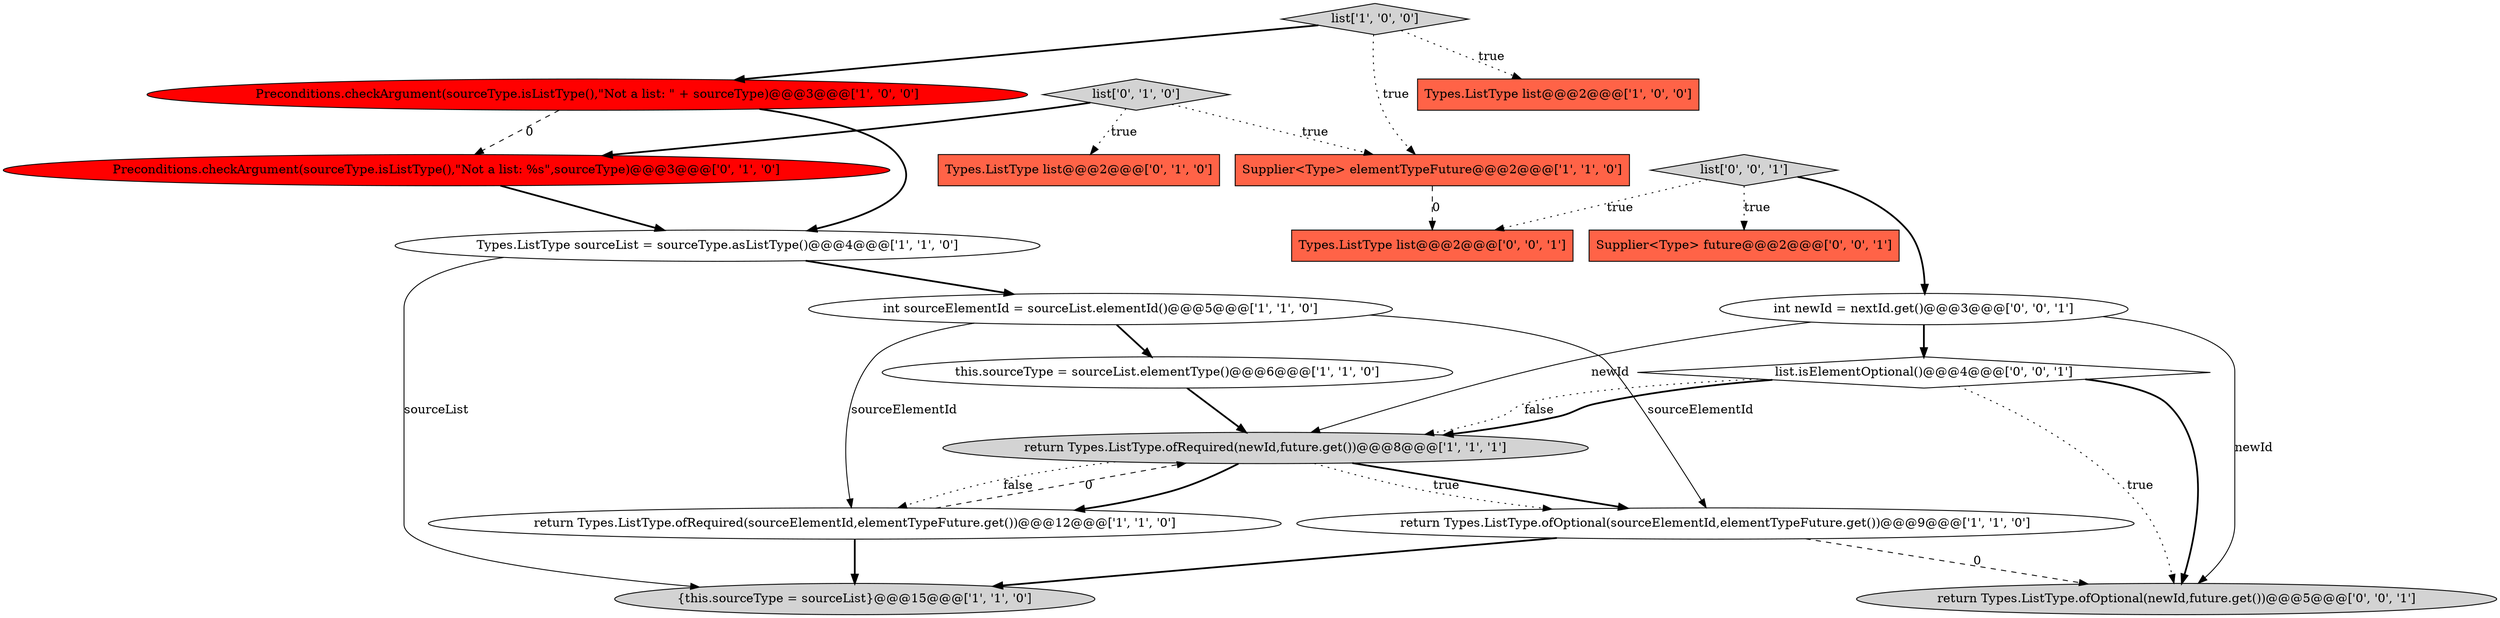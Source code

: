 digraph {
14 [style = filled, label = "list['0', '0', '1']", fillcolor = lightgray, shape = diamond image = "AAA0AAABBB3BBB"];
12 [style = filled, label = "list['0', '1', '0']", fillcolor = lightgray, shape = diamond image = "AAA0AAABBB2BBB"];
9 [style = filled, label = "{this.sourceType = sourceList}@@@15@@@['1', '1', '0']", fillcolor = lightgray, shape = ellipse image = "AAA0AAABBB1BBB"];
16 [style = filled, label = "list.isElementOptional()@@@4@@@['0', '0', '1']", fillcolor = white, shape = diamond image = "AAA0AAABBB3BBB"];
18 [style = filled, label = "int newId = nextId.get()@@@3@@@['0', '0', '1']", fillcolor = white, shape = ellipse image = "AAA0AAABBB3BBB"];
15 [style = filled, label = "return Types.ListType.ofOptional(newId,future.get())@@@5@@@['0', '0', '1']", fillcolor = lightgray, shape = ellipse image = "AAA0AAABBB3BBB"];
7 [style = filled, label = "list['1', '0', '0']", fillcolor = lightgray, shape = diamond image = "AAA0AAABBB1BBB"];
8 [style = filled, label = "return Types.ListType.ofRequired(sourceElementId,elementTypeFuture.get())@@@12@@@['1', '1', '0']", fillcolor = white, shape = ellipse image = "AAA0AAABBB1BBB"];
5 [style = filled, label = "return Types.ListType.ofRequired(newId,future.get())@@@8@@@['1', '1', '1']", fillcolor = lightgray, shape = ellipse image = "AAA0AAABBB1BBB"];
13 [style = filled, label = "Preconditions.checkArgument(sourceType.isListType(),\"Not a list: %s\",sourceType)@@@3@@@['0', '1', '0']", fillcolor = red, shape = ellipse image = "AAA1AAABBB2BBB"];
6 [style = filled, label = "Supplier<Type> elementTypeFuture@@@2@@@['1', '1', '0']", fillcolor = tomato, shape = box image = "AAA0AAABBB1BBB"];
11 [style = filled, label = "Types.ListType list@@@2@@@['0', '1', '0']", fillcolor = tomato, shape = box image = "AAA0AAABBB2BBB"];
10 [style = filled, label = "Types.ListType sourceList = sourceType.asListType()@@@4@@@['1', '1', '0']", fillcolor = white, shape = ellipse image = "AAA0AAABBB1BBB"];
0 [style = filled, label = "Preconditions.checkArgument(sourceType.isListType(),\"Not a list: \" + sourceType)@@@3@@@['1', '0', '0']", fillcolor = red, shape = ellipse image = "AAA1AAABBB1BBB"];
17 [style = filled, label = "Supplier<Type> future@@@2@@@['0', '0', '1']", fillcolor = tomato, shape = box image = "AAA0AAABBB3BBB"];
4 [style = filled, label = "Types.ListType list@@@2@@@['1', '0', '0']", fillcolor = tomato, shape = box image = "AAA0AAABBB1BBB"];
2 [style = filled, label = "return Types.ListType.ofOptional(sourceElementId,elementTypeFuture.get())@@@9@@@['1', '1', '0']", fillcolor = white, shape = ellipse image = "AAA0AAABBB1BBB"];
3 [style = filled, label = "int sourceElementId = sourceList.elementId()@@@5@@@['1', '1', '0']", fillcolor = white, shape = ellipse image = "AAA0AAABBB1BBB"];
1 [style = filled, label = "this.sourceType = sourceList.elementType()@@@6@@@['1', '1', '0']", fillcolor = white, shape = ellipse image = "AAA0AAABBB1BBB"];
19 [style = filled, label = "Types.ListType list@@@2@@@['0', '0', '1']", fillcolor = tomato, shape = box image = "AAA0AAABBB3BBB"];
1->5 [style = bold, label=""];
13->10 [style = bold, label=""];
16->15 [style = bold, label=""];
5->8 [style = bold, label=""];
7->6 [style = dotted, label="true"];
14->19 [style = dotted, label="true"];
3->1 [style = bold, label=""];
18->5 [style = solid, label="newId"];
10->3 [style = bold, label=""];
7->0 [style = bold, label=""];
2->9 [style = bold, label=""];
8->5 [style = dashed, label="0"];
18->15 [style = solid, label="newId"];
12->11 [style = dotted, label="true"];
2->15 [style = dashed, label="0"];
14->17 [style = dotted, label="true"];
12->13 [style = bold, label=""];
3->2 [style = solid, label="sourceElementId"];
5->2 [style = bold, label=""];
0->10 [style = bold, label=""];
12->6 [style = dotted, label="true"];
0->13 [style = dashed, label="0"];
7->4 [style = dotted, label="true"];
6->19 [style = dashed, label="0"];
10->9 [style = solid, label="sourceList"];
8->9 [style = bold, label=""];
16->5 [style = bold, label=""];
14->18 [style = bold, label=""];
3->8 [style = solid, label="sourceElementId"];
16->5 [style = dotted, label="false"];
5->8 [style = dotted, label="false"];
5->2 [style = dotted, label="true"];
16->15 [style = dotted, label="true"];
18->16 [style = bold, label=""];
}
